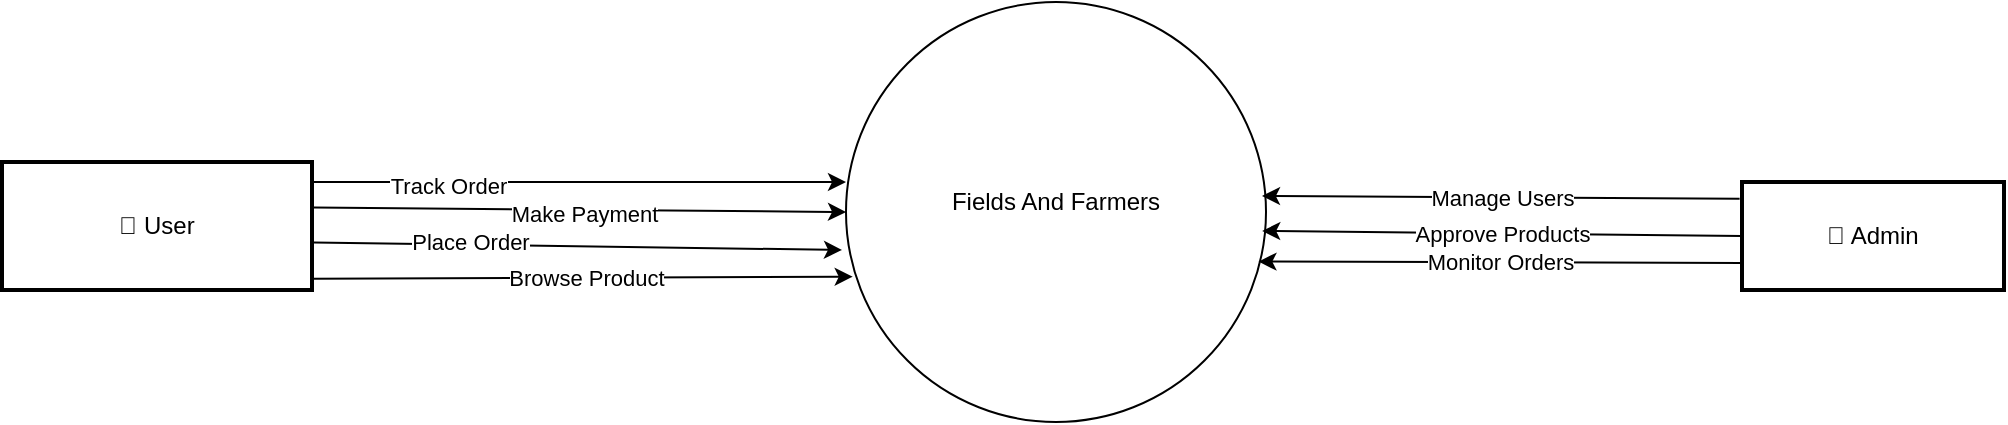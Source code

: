 <mxfile version="26.0.11">
  <diagram name="Page-1" id="3J0oUHlYS0COV-YWWwR0">
    <mxGraphModel dx="1518" dy="655" grid="1" gridSize="10" guides="1" tooltips="1" connect="1" arrows="1" fold="1" page="1" pageScale="1" pageWidth="850" pageHeight="1100" math="0" shadow="0">
      <root>
        <mxCell id="0" />
        <mxCell id="1" parent="0" />
        <mxCell id="ApXYs3M32r2te61f3bqz-6" value="Browse Products" style="curved=1;startArrow=none;endArrow=block;exitX=0;exitY=0.99;entryX=0;entryY=0.27;rounded=0;" parent="1" edge="1">
          <mxGeometry relative="1" as="geometry">
            <Array as="points">
              <mxPoint x="20" y="110" />
            </Array>
            <mxPoint x="127" y="73.46" as="sourcePoint" />
          </mxGeometry>
        </mxCell>
        <mxCell id="ApXYs3M32r2te61f3bqz-17" value="" style="ellipse;whiteSpace=wrap;html=1;aspect=fixed;" parent="1" vertex="1">
          <mxGeometry x="662" y="480" width="210" height="210" as="geometry" />
        </mxCell>
        <mxCell id="ApXYs3M32r2te61f3bqz-18" value="Fields And Farmers" style="text;html=1;align=center;verticalAlign=middle;whiteSpace=wrap;rounded=0;" parent="1" vertex="1">
          <mxGeometry x="692" y="530" width="150" height="100" as="geometry" />
        </mxCell>
        <mxCell id="ApXYs3M32r2te61f3bqz-47" value="" style="endArrow=classic;html=1;rounded=0;exitX=1.006;exitY=0.356;exitDx=0;exitDy=0;exitPerimeter=0;entryX=0;entryY=0.5;entryDx=0;entryDy=0;" parent="1" source="ApXYs3M32r2te61f3bqz-65" edge="1" target="ApXYs3M32r2te61f3bqz-17">
          <mxGeometry relative="1" as="geometry">
            <mxPoint x="340" y="579.68" as="sourcePoint" />
            <mxPoint x="660" y="580" as="targetPoint" />
          </mxGeometry>
        </mxCell>
        <mxCell id="ApXYs3M32r2te61f3bqz-48" value="Label" style="edgeLabel;resizable=0;html=1;;align=center;verticalAlign=middle;" parent="ApXYs3M32r2te61f3bqz-47" connectable="0" vertex="1">
          <mxGeometry relative="1" as="geometry" />
        </mxCell>
        <mxCell id="ApXYs3M32r2te61f3bqz-49" value="Make Payment" style="edgeLabel;html=1;align=center;verticalAlign=middle;resizable=0;points=[];" parent="ApXYs3M32r2te61f3bqz-47" vertex="1" connectable="0">
          <mxGeometry x="0.013" y="-2" relative="1" as="geometry">
            <mxPoint as="offset" />
          </mxGeometry>
        </mxCell>
        <mxCell id="ApXYs3M32r2te61f3bqz-52" value="" style="endArrow=classic;html=1;rounded=0;exitX=1.006;exitY=0.628;exitDx=0;exitDy=0;exitPerimeter=0;" parent="1" edge="1" source="ApXYs3M32r2te61f3bqz-65">
          <mxGeometry relative="1" as="geometry">
            <mxPoint x="410" y="610" as="sourcePoint" />
            <mxPoint x="660" y="604" as="targetPoint" />
          </mxGeometry>
        </mxCell>
        <mxCell id="ApXYs3M32r2te61f3bqz-54" value="Place Order" style="edgeLabel;html=1;align=center;verticalAlign=middle;resizable=0;points=[];" parent="ApXYs3M32r2te61f3bqz-52" vertex="1" connectable="0">
          <mxGeometry x="0.022" y="2" relative="1" as="geometry">
            <mxPoint x="-57" as="offset" />
          </mxGeometry>
        </mxCell>
        <mxCell id="ApXYs3M32r2te61f3bqz-55" value="" style="endArrow=classic;html=1;rounded=0;exitX=0.998;exitY=0.913;exitDx=0;exitDy=0;exitPerimeter=0;entryX=0.016;entryY=0.654;entryDx=0;entryDy=0;entryPerimeter=0;" parent="1" source="ApXYs3M32r2te61f3bqz-65" target="ApXYs3M32r2te61f3bqz-17" edge="1">
          <mxGeometry relative="1" as="geometry">
            <mxPoint x="282.85" y="621.89" as="sourcePoint" />
            <mxPoint x="400" y="640" as="targetPoint" />
          </mxGeometry>
        </mxCell>
        <mxCell id="ApXYs3M32r2te61f3bqz-56" value="Label" style="edgeLabel;resizable=0;html=1;;align=center;verticalAlign=middle;" parent="ApXYs3M32r2te61f3bqz-55" connectable="0" vertex="1">
          <mxGeometry relative="1" as="geometry" />
        </mxCell>
        <mxCell id="ApXYs3M32r2te61f3bqz-57" value="Browse Product" style="edgeLabel;html=1;align=center;verticalAlign=middle;resizable=0;points=[];" parent="ApXYs3M32r2te61f3bqz-55" vertex="1" connectable="0">
          <mxGeometry x="0.017" relative="1" as="geometry">
            <mxPoint as="offset" />
          </mxGeometry>
        </mxCell>
        <mxCell id="ApXYs3M32r2te61f3bqz-61" value="" style="endArrow=classic;html=1;rounded=0;exitX=1;exitY=0;exitDx=0;exitDy=0;" parent="1" edge="1">
          <mxGeometry relative="1" as="geometry">
            <mxPoint x="347" y="570" as="sourcePoint" />
            <mxPoint x="662" y="570" as="targetPoint" />
          </mxGeometry>
        </mxCell>
        <mxCell id="ApXYs3M32r2te61f3bqz-63" value="Track Order" style="edgeLabel;html=1;align=center;verticalAlign=middle;resizable=0;points=[];" parent="ApXYs3M32r2te61f3bqz-61" vertex="1" connectable="0">
          <mxGeometry x="0.018" y="-2" relative="1" as="geometry">
            <mxPoint x="-45" as="offset" />
          </mxGeometry>
        </mxCell>
        <mxCell id="ApXYs3M32r2te61f3bqz-65" value="👤 User" style="whiteSpace=wrap;strokeWidth=2;" parent="1" vertex="1">
          <mxGeometry x="240" y="560" width="155" height="64" as="geometry" />
        </mxCell>
        <mxCell id="ApXYs3M32r2te61f3bqz-66" value="" style="endArrow=classic;html=1;rounded=0;exitX=-0.009;exitY=0.154;exitDx=0;exitDy=0;exitPerimeter=0;" parent="1" source="ApXYs3M32r2te61f3bqz-75" edge="1">
          <mxGeometry relative="1" as="geometry">
            <mxPoint x="1040.0" y="576" as="sourcePoint" />
            <mxPoint x="870" y="577" as="targetPoint" />
          </mxGeometry>
        </mxCell>
        <mxCell id="ApXYs3M32r2te61f3bqz-67" value="Manage Users" style="edgeLabel;resizable=0;html=1;;align=center;verticalAlign=middle;" parent="ApXYs3M32r2te61f3bqz-66" connectable="0" vertex="1">
          <mxGeometry relative="1" as="geometry" />
        </mxCell>
        <mxCell id="ApXYs3M32r2te61f3bqz-68" value="" style="endArrow=classic;html=1;rounded=0;entryX=0.991;entryY=0.545;entryDx=0;entryDy=0;entryPerimeter=0;exitX=0;exitY=0.5;exitDx=0;exitDy=0;" parent="1" source="ApXYs3M32r2te61f3bqz-75" target="ApXYs3M32r2te61f3bqz-17" edge="1">
          <mxGeometry relative="1" as="geometry">
            <mxPoint x="1040" y="603" as="sourcePoint" />
            <mxPoint x="1030" y="600" as="targetPoint" />
          </mxGeometry>
        </mxCell>
        <mxCell id="ApXYs3M32r2te61f3bqz-69" value="Approve Products" style="edgeLabel;resizable=0;html=1;;align=center;verticalAlign=middle;" parent="ApXYs3M32r2te61f3bqz-68" connectable="0" vertex="1">
          <mxGeometry relative="1" as="geometry" />
        </mxCell>
        <mxCell id="ApXYs3M32r2te61f3bqz-70" value="" style="endArrow=classic;html=1;rounded=0;entryX=0.982;entryY=0.618;entryDx=0;entryDy=0;entryPerimeter=0;exitX=0;exitY=0.75;exitDx=0;exitDy=0;" parent="1" source="ApXYs3M32r2te61f3bqz-75" target="ApXYs3M32r2te61f3bqz-17" edge="1">
          <mxGeometry relative="1" as="geometry">
            <mxPoint x="1040" y="630" as="sourcePoint" />
            <mxPoint x="868.64" y="614.25" as="targetPoint" />
          </mxGeometry>
        </mxCell>
        <mxCell id="ApXYs3M32r2te61f3bqz-71" value="Monitor Orders" style="edgeLabel;resizable=0;html=1;;align=center;verticalAlign=middle;" parent="ApXYs3M32r2te61f3bqz-70" connectable="0" vertex="1">
          <mxGeometry relative="1" as="geometry" />
        </mxCell>
        <mxCell id="ApXYs3M32r2te61f3bqz-75" value="👤 Admin" style="whiteSpace=wrap;strokeWidth=2;" parent="1" vertex="1">
          <mxGeometry x="1110" y="570" width="131" height="54" as="geometry" />
        </mxCell>
      </root>
    </mxGraphModel>
  </diagram>
</mxfile>

